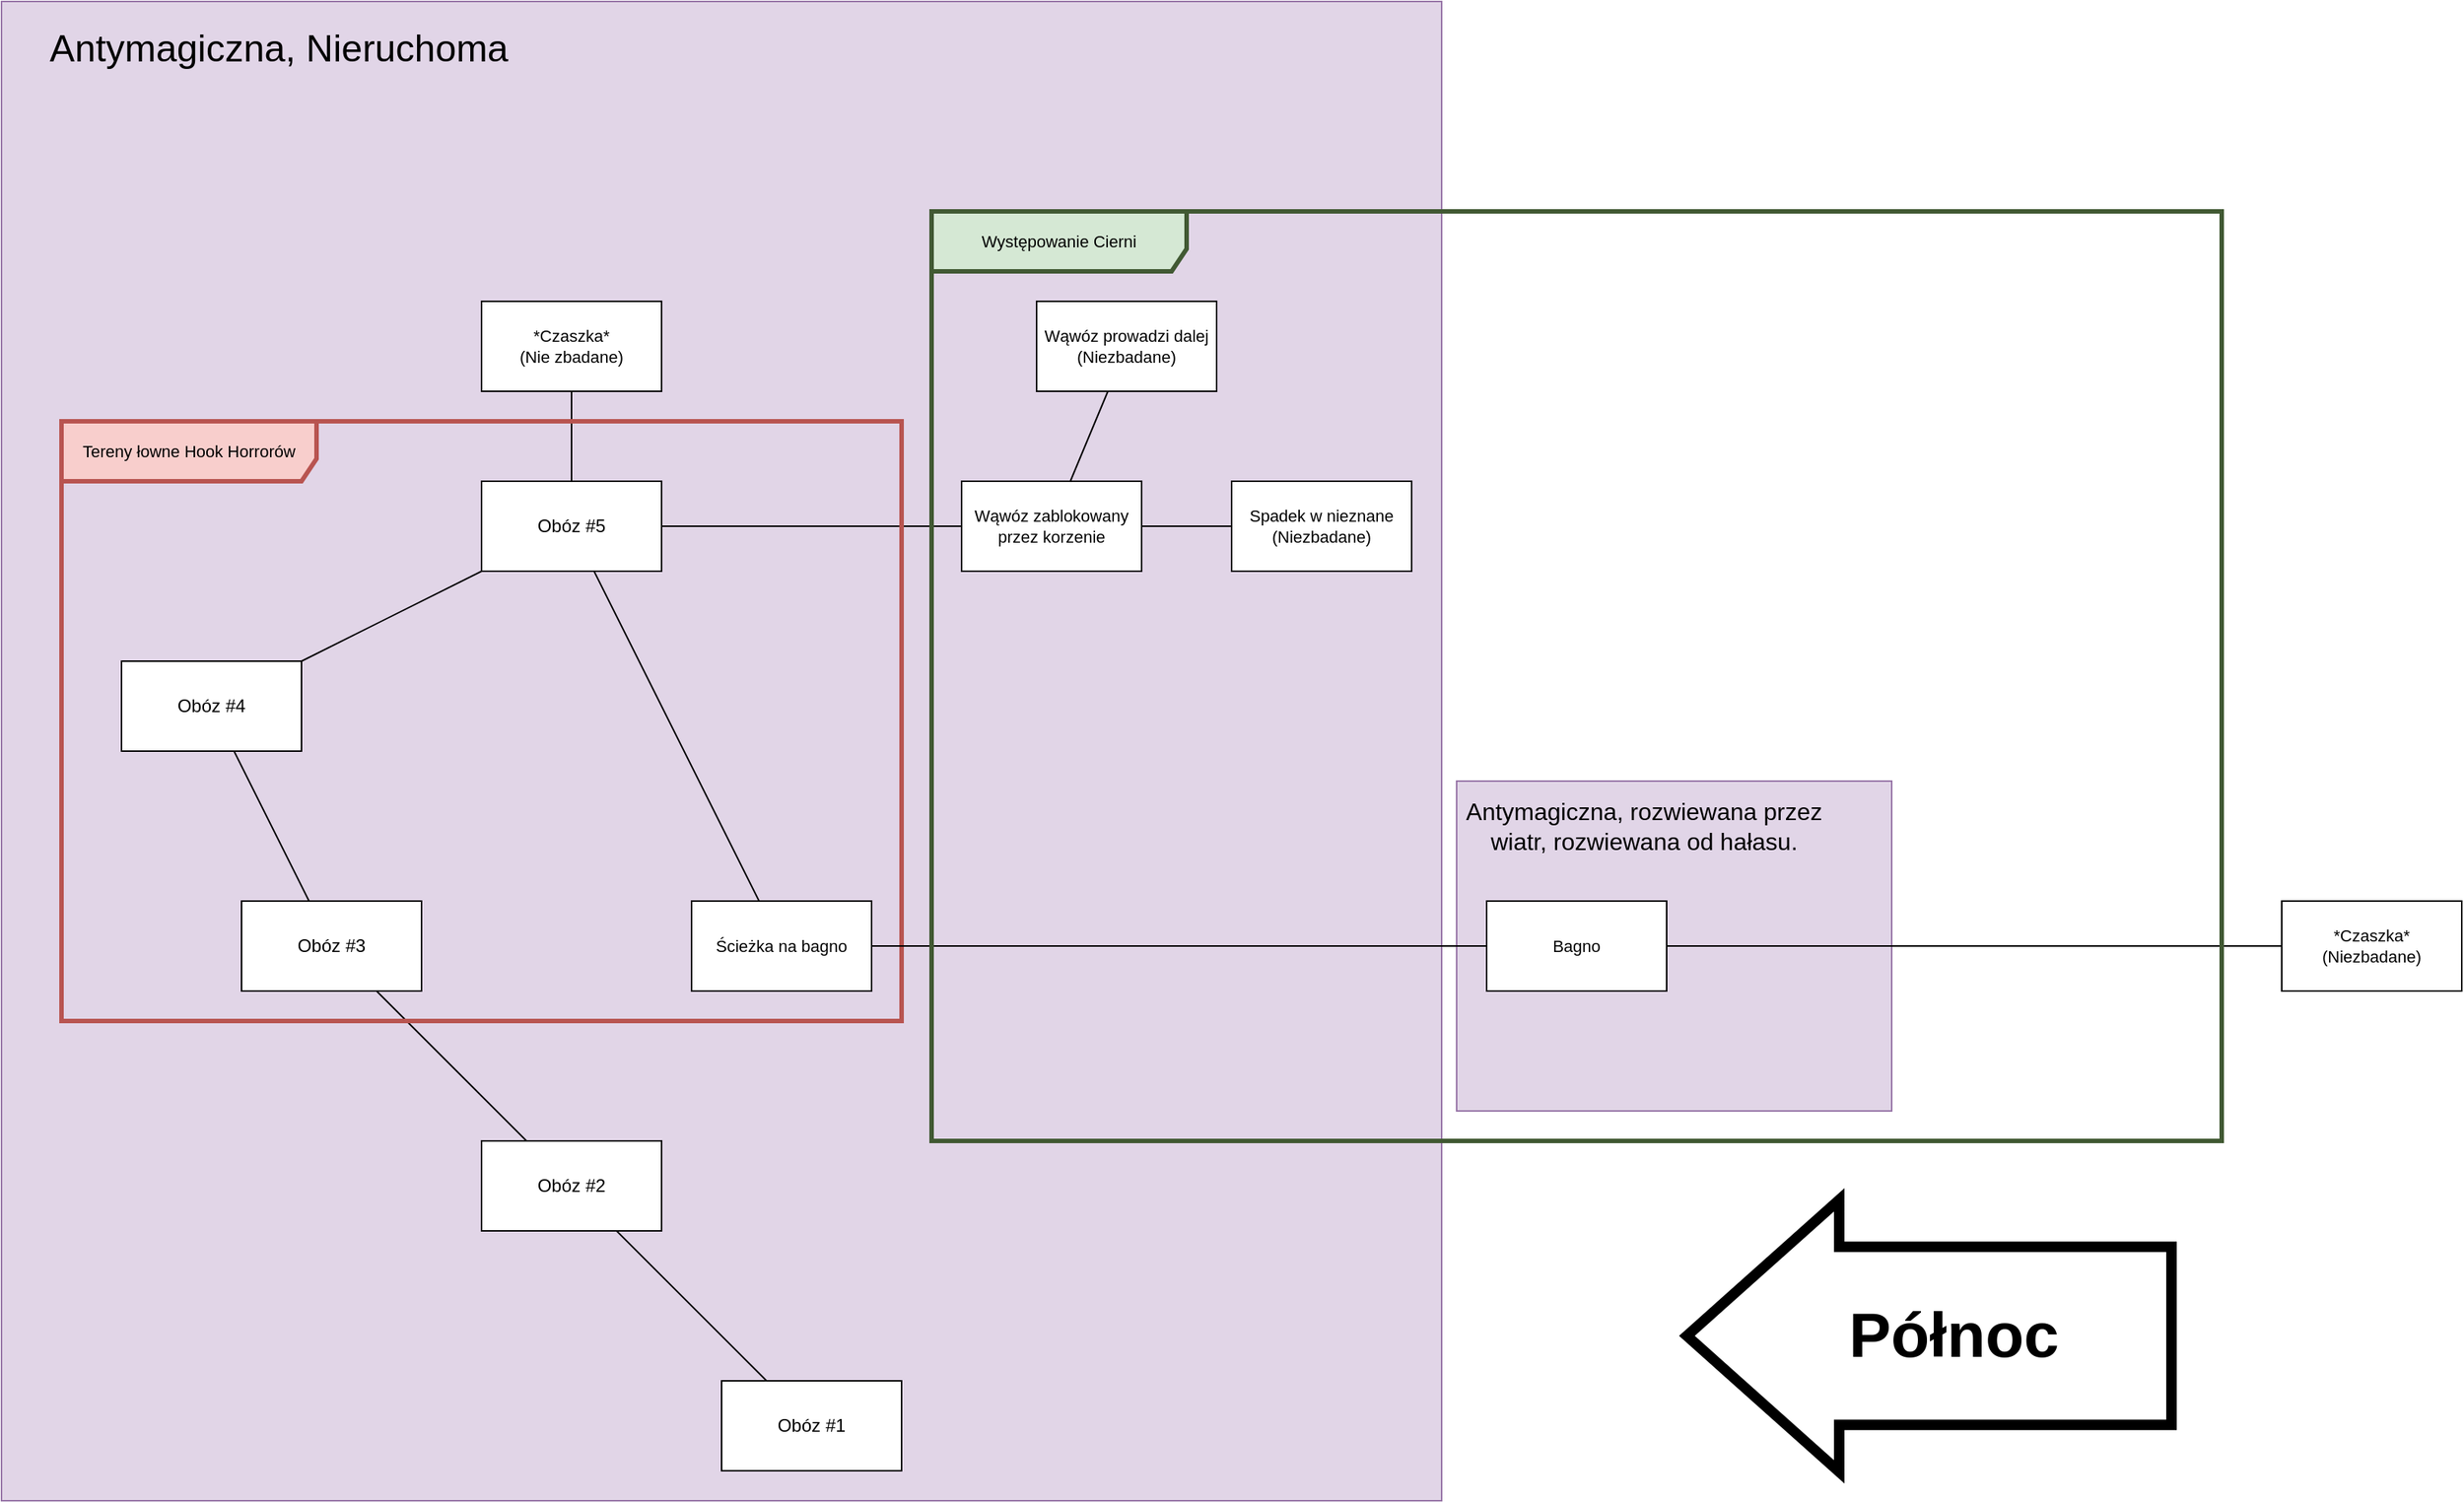 <mxfile version="22.1.13" type="github">
  <diagram name="Page-1" id="jO8U_TxOKtu35358IPTG">
    <mxGraphModel dx="2336" dy="1912" grid="1" gridSize="10" guides="1" tooltips="1" connect="1" arrows="1" fold="1" page="1" pageScale="1" pageWidth="827" pageHeight="1169" math="0" shadow="0">
      <root>
        <mxCell id="0" />
        <mxCell id="1" parent="0" />
        <mxCell id="beuTjJRbkT3ywZGF47F_-35" value="" style="rounded=0;whiteSpace=wrap;html=1;fontFamily=Helvetica;fontSize=11;fillColor=#e1d5e7;strokeColor=#9673a6;movable=1;resizable=1;rotatable=1;deletable=1;editable=1;locked=0;connectable=1;" vertex="1" parent="1">
          <mxGeometry x="890" y="440" width="290" height="220" as="geometry" />
        </mxCell>
        <mxCell id="beuTjJRbkT3ywZGF47F_-13" value="" style="rounded=0;whiteSpace=wrap;html=1;fontFamily=Helvetica;fontSize=11;fillColor=#e1d5e7;strokeColor=#9673a6;movable=1;resizable=1;rotatable=1;deletable=1;editable=1;locked=0;connectable=1;" vertex="1" parent="1">
          <mxGeometry x="-80" y="-80" width="960" height="1000" as="geometry" />
        </mxCell>
        <mxCell id="beuTjJRbkT3ywZGF47F_-4" style="rounded=0;orthogonalLoop=1;jettySize=auto;html=1;endArrow=none;endFill=0;curved=0;" edge="1" parent="1" source="beuTjJRbkT3ywZGF47F_-1" target="beuTjJRbkT3ywZGF47F_-2">
          <mxGeometry relative="1" as="geometry" />
        </mxCell>
        <mxCell id="beuTjJRbkT3ywZGF47F_-1" value="Obóz #1" style="rounded=0;whiteSpace=wrap;html=1;" vertex="1" parent="1">
          <mxGeometry x="400" y="840" width="120" height="60" as="geometry" />
        </mxCell>
        <mxCell id="beuTjJRbkT3ywZGF47F_-6" style="edgeStyle=none;shape=connector;curved=0;rounded=0;orthogonalLoop=1;jettySize=auto;html=1;labelBackgroundColor=default;strokeColor=default;align=center;verticalAlign=middle;fontFamily=Helvetica;fontSize=11;fontColor=default;endArrow=none;endFill=0;" edge="1" parent="1" source="beuTjJRbkT3ywZGF47F_-2" target="beuTjJRbkT3ywZGF47F_-3">
          <mxGeometry relative="1" as="geometry" />
        </mxCell>
        <mxCell id="beuTjJRbkT3ywZGF47F_-2" value="Obóz #2" style="rounded=0;whiteSpace=wrap;html=1;" vertex="1" parent="1">
          <mxGeometry x="240" y="680" width="120" height="60" as="geometry" />
        </mxCell>
        <mxCell id="beuTjJRbkT3ywZGF47F_-8" style="edgeStyle=none;shape=connector;curved=0;rounded=0;orthogonalLoop=1;jettySize=auto;html=1;labelBackgroundColor=default;strokeColor=default;align=center;verticalAlign=middle;fontFamily=Helvetica;fontSize=11;fontColor=default;endArrow=none;endFill=0;" edge="1" parent="1" source="beuTjJRbkT3ywZGF47F_-3" target="beuTjJRbkT3ywZGF47F_-7">
          <mxGeometry relative="1" as="geometry" />
        </mxCell>
        <mxCell id="beuTjJRbkT3ywZGF47F_-3" value="Obóz #3" style="rounded=0;whiteSpace=wrap;html=1;" vertex="1" parent="1">
          <mxGeometry x="80" y="520" width="120" height="60" as="geometry" />
        </mxCell>
        <mxCell id="beuTjJRbkT3ywZGF47F_-10" style="edgeStyle=none;shape=connector;curved=0;rounded=0;orthogonalLoop=1;jettySize=auto;html=1;labelBackgroundColor=default;strokeColor=default;align=center;verticalAlign=middle;fontFamily=Helvetica;fontSize=11;fontColor=default;endArrow=none;endFill=0;" edge="1" parent="1" source="beuTjJRbkT3ywZGF47F_-7" target="beuTjJRbkT3ywZGF47F_-9">
          <mxGeometry relative="1" as="geometry" />
        </mxCell>
        <mxCell id="beuTjJRbkT3ywZGF47F_-7" value="Obóz #4" style="rounded=0;whiteSpace=wrap;html=1;" vertex="1" parent="1">
          <mxGeometry y="360" width="120" height="60" as="geometry" />
        </mxCell>
        <mxCell id="beuTjJRbkT3ywZGF47F_-17" style="edgeStyle=none;shape=connector;curved=0;rounded=0;orthogonalLoop=1;jettySize=auto;html=1;labelBackgroundColor=default;strokeColor=default;align=center;verticalAlign=middle;fontFamily=Helvetica;fontSize=11;fontColor=default;endArrow=none;endFill=0;" edge="1" parent="1" source="beuTjJRbkT3ywZGF47F_-9" target="beuTjJRbkT3ywZGF47F_-16">
          <mxGeometry relative="1" as="geometry" />
        </mxCell>
        <mxCell id="beuTjJRbkT3ywZGF47F_-19" style="edgeStyle=none;shape=connector;curved=0;rounded=0;orthogonalLoop=1;jettySize=auto;html=1;labelBackgroundColor=default;strokeColor=default;align=center;verticalAlign=middle;fontFamily=Helvetica;fontSize=11;fontColor=default;endArrow=none;endFill=0;" edge="1" parent="1" source="beuTjJRbkT3ywZGF47F_-9" target="beuTjJRbkT3ywZGF47F_-18">
          <mxGeometry relative="1" as="geometry" />
        </mxCell>
        <mxCell id="beuTjJRbkT3ywZGF47F_-21" style="edgeStyle=none;shape=connector;curved=0;rounded=0;orthogonalLoop=1;jettySize=auto;html=1;labelBackgroundColor=default;strokeColor=default;align=center;verticalAlign=middle;fontFamily=Helvetica;fontSize=11;fontColor=default;endArrow=none;endFill=0;" edge="1" parent="1" source="beuTjJRbkT3ywZGF47F_-9" target="beuTjJRbkT3ywZGF47F_-20">
          <mxGeometry relative="1" as="geometry" />
        </mxCell>
        <mxCell id="beuTjJRbkT3ywZGF47F_-9" value="Obóz #5" style="rounded=0;whiteSpace=wrap;html=1;" vertex="1" parent="1">
          <mxGeometry x="240" y="240" width="120" height="60" as="geometry" />
        </mxCell>
        <mxCell id="beuTjJRbkT3ywZGF47F_-12" value="Tereny łowne Hook Horrorów" style="shape=umlFrame;whiteSpace=wrap;html=1;pointerEvents=0;fontFamily=Helvetica;fontSize=11;width=170;height=40;fillColor=#f8cecc;strokeColor=#b85450;strokeWidth=3;movable=0;resizable=0;rotatable=0;deletable=0;editable=0;locked=1;connectable=0;" vertex="1" parent="1">
          <mxGeometry x="-40" y="200" width="560" height="400" as="geometry" />
        </mxCell>
        <mxCell id="beuTjJRbkT3ywZGF47F_-16" value="*Czaszka*&lt;br&gt;(Nie zbadane)" style="rounded=0;whiteSpace=wrap;html=1;fontFamily=Helvetica;fontSize=11;fontColor=default;" vertex="1" parent="1">
          <mxGeometry x="240" y="120" width="120" height="60" as="geometry" />
        </mxCell>
        <mxCell id="beuTjJRbkT3ywZGF47F_-23" style="edgeStyle=none;shape=connector;curved=0;rounded=0;orthogonalLoop=1;jettySize=auto;html=1;labelBackgroundColor=default;strokeColor=default;align=center;verticalAlign=middle;fontFamily=Helvetica;fontSize=11;fontColor=default;endArrow=none;endFill=0;" edge="1" parent="1" source="beuTjJRbkT3ywZGF47F_-18" target="beuTjJRbkT3ywZGF47F_-22">
          <mxGeometry relative="1" as="geometry" />
        </mxCell>
        <mxCell id="beuTjJRbkT3ywZGF47F_-25" style="edgeStyle=none;shape=connector;curved=0;rounded=0;orthogonalLoop=1;jettySize=auto;html=1;labelBackgroundColor=default;strokeColor=default;align=center;verticalAlign=middle;fontFamily=Helvetica;fontSize=11;fontColor=default;endArrow=none;endFill=0;" edge="1" parent="1" source="beuTjJRbkT3ywZGF47F_-18" target="beuTjJRbkT3ywZGF47F_-24">
          <mxGeometry relative="1" as="geometry" />
        </mxCell>
        <mxCell id="beuTjJRbkT3ywZGF47F_-18" value="Wąwóz zablokowany przez korzenie" style="rounded=0;whiteSpace=wrap;html=1;fontFamily=Helvetica;fontSize=11;fontColor=default;" vertex="1" parent="1">
          <mxGeometry x="560" y="240" width="120" height="60" as="geometry" />
        </mxCell>
        <mxCell id="beuTjJRbkT3ywZGF47F_-29" style="edgeStyle=none;shape=connector;curved=0;rounded=0;orthogonalLoop=1;jettySize=auto;html=1;labelBackgroundColor=default;strokeColor=default;align=center;verticalAlign=middle;fontFamily=Helvetica;fontSize=11;fontColor=default;endArrow=none;endFill=0;" edge="1" parent="1" source="beuTjJRbkT3ywZGF47F_-20" target="beuTjJRbkT3ywZGF47F_-28">
          <mxGeometry relative="1" as="geometry" />
        </mxCell>
        <mxCell id="beuTjJRbkT3ywZGF47F_-20" value="Ścieżka na bagno" style="rounded=0;whiteSpace=wrap;html=1;fontFamily=Helvetica;fontSize=11;fontColor=default;" vertex="1" parent="1">
          <mxGeometry x="380" y="520" width="120" height="60" as="geometry" />
        </mxCell>
        <mxCell id="beuTjJRbkT3ywZGF47F_-22" value="Wąwóz prowadzi dalej&lt;br&gt;(Niezbadane)" style="rounded=0;whiteSpace=wrap;html=1;fontFamily=Helvetica;fontSize=11;fontColor=default;" vertex="1" parent="1">
          <mxGeometry x="610" y="120" width="120" height="60" as="geometry" />
        </mxCell>
        <mxCell id="beuTjJRbkT3ywZGF47F_-24" value="Spadek w nieznane&lt;br&gt;(Niezbadane)" style="rounded=0;whiteSpace=wrap;html=1;fontFamily=Helvetica;fontSize=11;fontColor=default;" vertex="1" parent="1">
          <mxGeometry x="740" y="240" width="120" height="60" as="geometry" />
        </mxCell>
        <mxCell id="beuTjJRbkT3ywZGF47F_-32" style="edgeStyle=none;shape=connector;curved=0;rounded=0;orthogonalLoop=1;jettySize=auto;html=1;labelBackgroundColor=default;strokeColor=default;align=center;verticalAlign=middle;fontFamily=Helvetica;fontSize=11;fontColor=default;endArrow=none;endFill=0;" edge="1" parent="1" source="beuTjJRbkT3ywZGF47F_-28" target="beuTjJRbkT3ywZGF47F_-31">
          <mxGeometry relative="1" as="geometry" />
        </mxCell>
        <mxCell id="beuTjJRbkT3ywZGF47F_-28" value="Bagno" style="rounded=0;whiteSpace=wrap;html=1;fontFamily=Helvetica;fontSize=11;fontColor=default;" vertex="1" parent="1">
          <mxGeometry x="910" y="520" width="120" height="60" as="geometry" />
        </mxCell>
        <mxCell id="beuTjJRbkT3ywZGF47F_-30" value="Występowanie Cierni" style="shape=umlFrame;whiteSpace=wrap;html=1;pointerEvents=0;fontFamily=Helvetica;fontSize=11;width=170;height=40;fillColor=#d5e8d4;strokeColor=#415933;strokeWidth=3;movable=0;resizable=0;rotatable=0;deletable=0;editable=0;locked=1;connectable=0;" vertex="1" parent="1">
          <mxGeometry x="540" y="60" width="860" height="620" as="geometry" />
        </mxCell>
        <mxCell id="beuTjJRbkT3ywZGF47F_-31" value="*Czaszka*&lt;br&gt;(Niezbadane)" style="rounded=0;whiteSpace=wrap;html=1;fontFamily=Helvetica;fontSize=11;fontColor=default;" vertex="1" parent="1">
          <mxGeometry x="1440" y="520" width="120" height="60" as="geometry" />
        </mxCell>
        <mxCell id="beuTjJRbkT3ywZGF47F_-33" value="&lt;b&gt;&lt;font style=&quot;font-size: 42px;&quot;&gt;Północ&lt;/font&gt;&lt;/b&gt;" style="shape=flexArrow;endArrow=classic;html=1;rounded=0;labelBackgroundColor=default;strokeColor=default;align=center;verticalAlign=middle;fontFamily=Helvetica;fontSize=11;fontColor=default;curved=0;endWidth=55.789;endSize=31.505;width=112.632;strokeWidth=7;" edge="1" parent="1">
          <mxGeometry x="-0.091" width="50" height="50" relative="1" as="geometry">
            <mxPoint x="1370" y="810" as="sourcePoint" />
            <mxPoint x="1040" y="810" as="targetPoint" />
            <mxPoint x="1" as="offset" />
          </mxGeometry>
        </mxCell>
        <mxCell id="beuTjJRbkT3ywZGF47F_-36" value="&lt;font style=&quot;font-size: 25px;&quot;&gt;Antymagiczna, Nieruchoma&lt;br&gt;&lt;/font&gt;" style="text;html=1;strokeColor=none;fillColor=none;align=center;verticalAlign=middle;whiteSpace=wrap;rounded=0;fontSize=11;fontFamily=Helvetica;fontColor=default;strokeWidth=4;" vertex="1" parent="1">
          <mxGeometry x="-80" y="-80" width="370" height="60" as="geometry" />
        </mxCell>
        <mxCell id="beuTjJRbkT3ywZGF47F_-40" value="&lt;font style=&quot;font-size: 16px;&quot;&gt;Antymagiczna, rozwiewana przez wiatr, rozwiewana od hałasu.&lt;br&gt;&lt;/font&gt;" style="text;html=1;strokeColor=none;fillColor=none;align=center;verticalAlign=middle;whiteSpace=wrap;rounded=0;fontSize=11;fontFamily=Helvetica;fontColor=default;strokeWidth=4;" vertex="1" parent="1">
          <mxGeometry x="890" y="440" width="250" height="60" as="geometry" />
        </mxCell>
      </root>
    </mxGraphModel>
  </diagram>
</mxfile>
